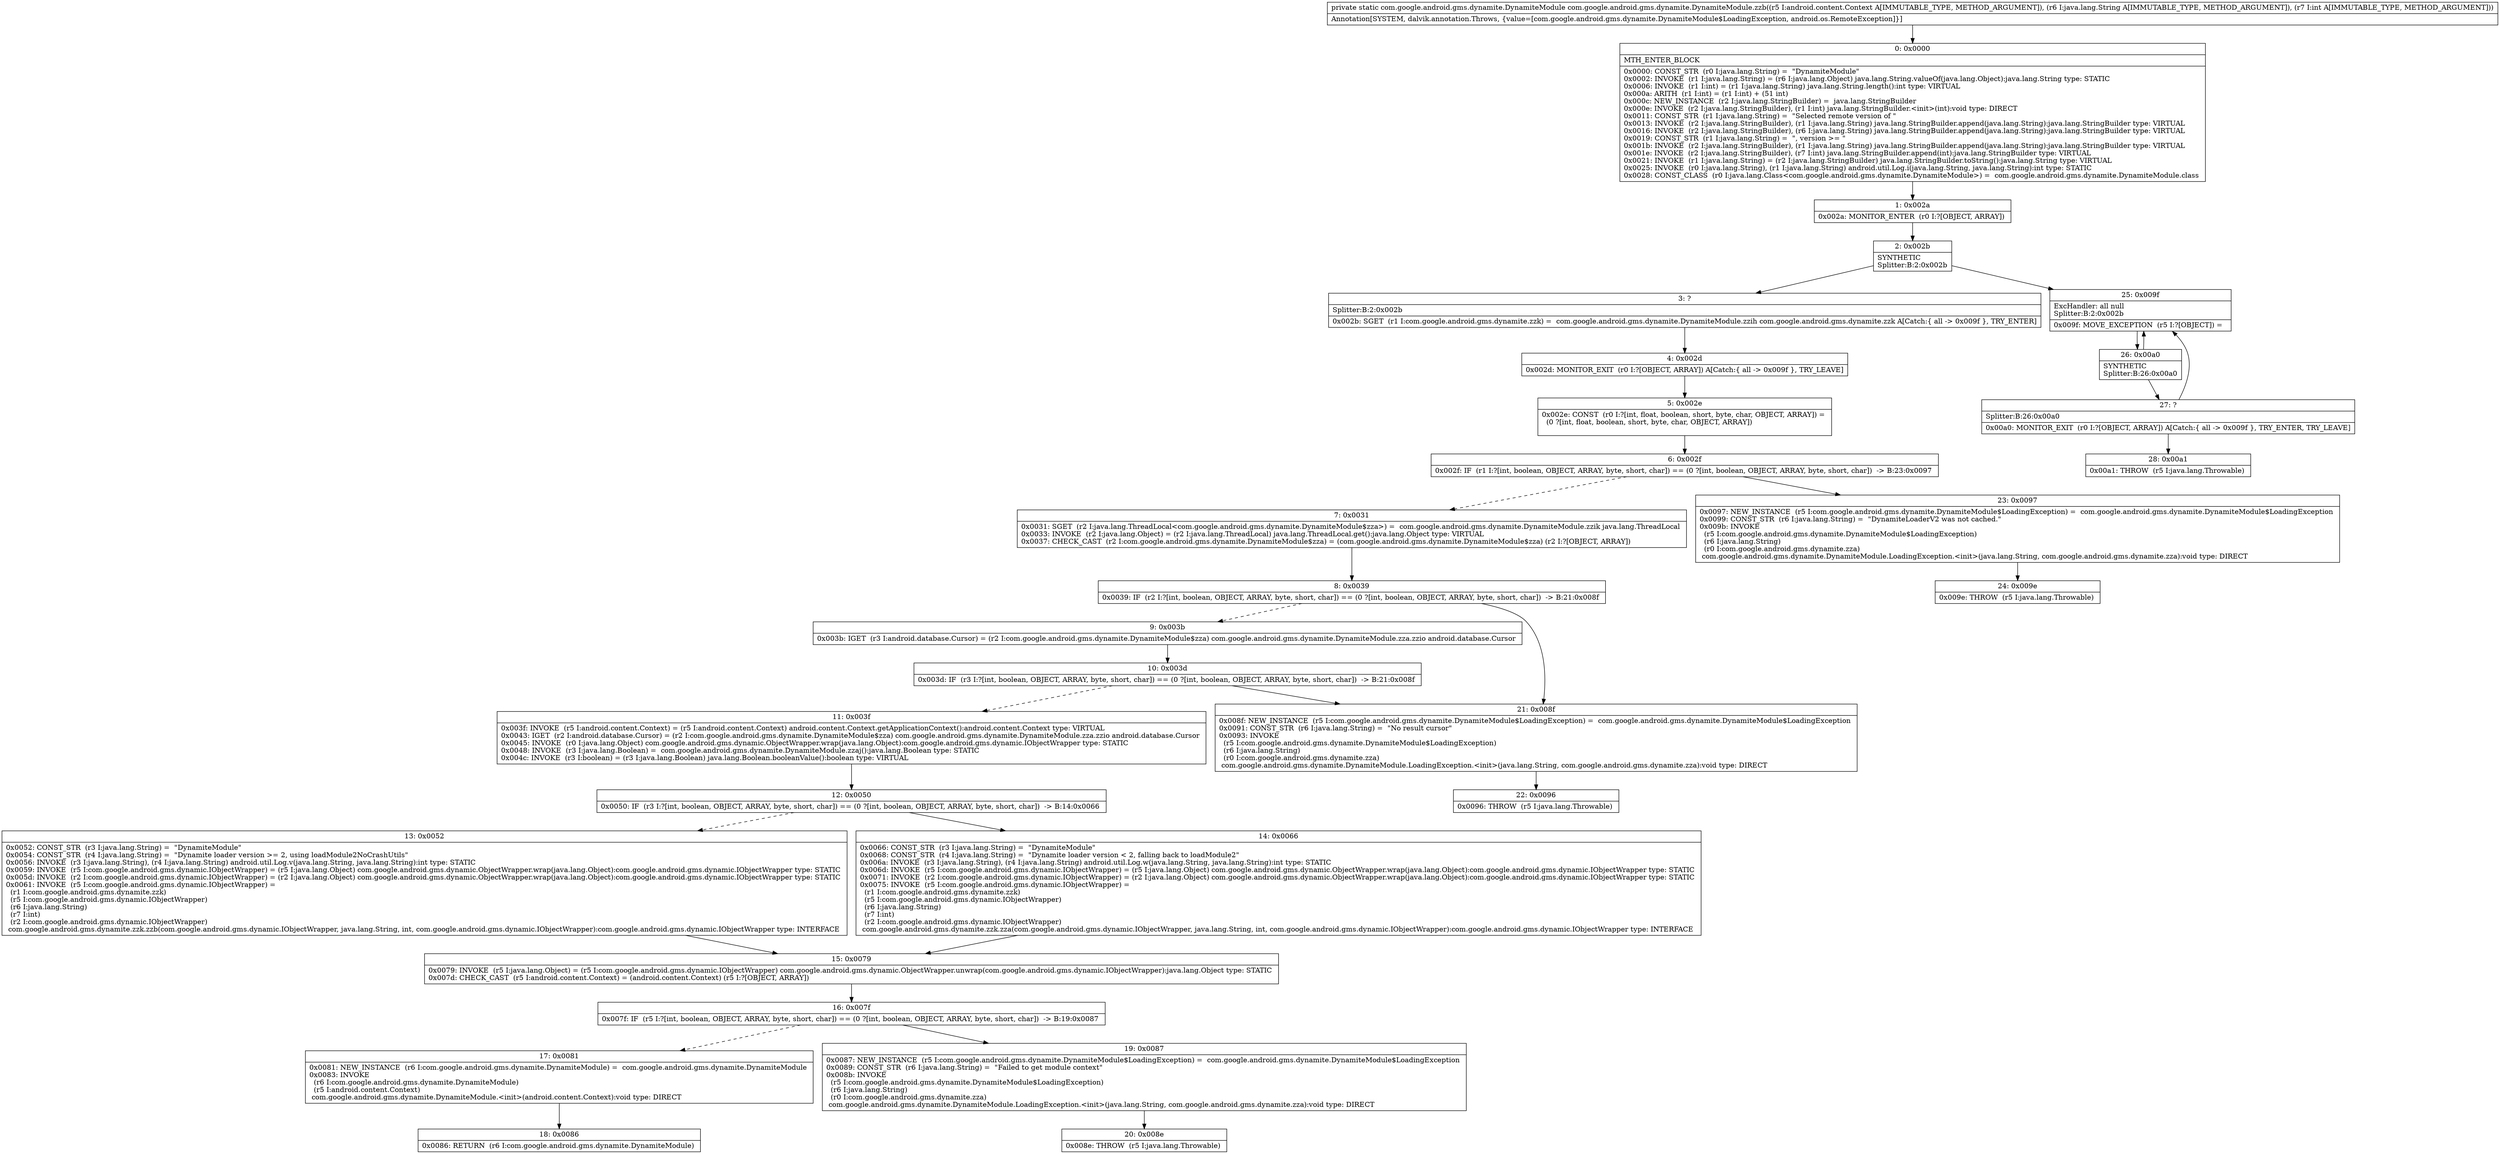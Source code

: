 digraph "CFG forcom.google.android.gms.dynamite.DynamiteModule.zzb(Landroid\/content\/Context;Ljava\/lang\/String;I)Lcom\/google\/android\/gms\/dynamite\/DynamiteModule;" {
Node_0 [shape=record,label="{0\:\ 0x0000|MTH_ENTER_BLOCK\l|0x0000: CONST_STR  (r0 I:java.lang.String) =  \"DynamiteModule\" \l0x0002: INVOKE  (r1 I:java.lang.String) = (r6 I:java.lang.Object) java.lang.String.valueOf(java.lang.Object):java.lang.String type: STATIC \l0x0006: INVOKE  (r1 I:int) = (r1 I:java.lang.String) java.lang.String.length():int type: VIRTUAL \l0x000a: ARITH  (r1 I:int) = (r1 I:int) + (51 int) \l0x000c: NEW_INSTANCE  (r2 I:java.lang.StringBuilder) =  java.lang.StringBuilder \l0x000e: INVOKE  (r2 I:java.lang.StringBuilder), (r1 I:int) java.lang.StringBuilder.\<init\>(int):void type: DIRECT \l0x0011: CONST_STR  (r1 I:java.lang.String) =  \"Selected remote version of \" \l0x0013: INVOKE  (r2 I:java.lang.StringBuilder), (r1 I:java.lang.String) java.lang.StringBuilder.append(java.lang.String):java.lang.StringBuilder type: VIRTUAL \l0x0016: INVOKE  (r2 I:java.lang.StringBuilder), (r6 I:java.lang.String) java.lang.StringBuilder.append(java.lang.String):java.lang.StringBuilder type: VIRTUAL \l0x0019: CONST_STR  (r1 I:java.lang.String) =  \", version \>= \" \l0x001b: INVOKE  (r2 I:java.lang.StringBuilder), (r1 I:java.lang.String) java.lang.StringBuilder.append(java.lang.String):java.lang.StringBuilder type: VIRTUAL \l0x001e: INVOKE  (r2 I:java.lang.StringBuilder), (r7 I:int) java.lang.StringBuilder.append(int):java.lang.StringBuilder type: VIRTUAL \l0x0021: INVOKE  (r1 I:java.lang.String) = (r2 I:java.lang.StringBuilder) java.lang.StringBuilder.toString():java.lang.String type: VIRTUAL \l0x0025: INVOKE  (r0 I:java.lang.String), (r1 I:java.lang.String) android.util.Log.i(java.lang.String, java.lang.String):int type: STATIC \l0x0028: CONST_CLASS  (r0 I:java.lang.Class\<com.google.android.gms.dynamite.DynamiteModule\>) =  com.google.android.gms.dynamite.DynamiteModule.class \l}"];
Node_1 [shape=record,label="{1\:\ 0x002a|0x002a: MONITOR_ENTER  (r0 I:?[OBJECT, ARRAY]) \l}"];
Node_2 [shape=record,label="{2\:\ 0x002b|SYNTHETIC\lSplitter:B:2:0x002b\l}"];
Node_3 [shape=record,label="{3\:\ ?|Splitter:B:2:0x002b\l|0x002b: SGET  (r1 I:com.google.android.gms.dynamite.zzk) =  com.google.android.gms.dynamite.DynamiteModule.zzih com.google.android.gms.dynamite.zzk A[Catch:\{ all \-\> 0x009f \}, TRY_ENTER]\l}"];
Node_4 [shape=record,label="{4\:\ 0x002d|0x002d: MONITOR_EXIT  (r0 I:?[OBJECT, ARRAY]) A[Catch:\{ all \-\> 0x009f \}, TRY_LEAVE]\l}"];
Node_5 [shape=record,label="{5\:\ 0x002e|0x002e: CONST  (r0 I:?[int, float, boolean, short, byte, char, OBJECT, ARRAY]) = \l  (0 ?[int, float, boolean, short, byte, char, OBJECT, ARRAY])\l \l}"];
Node_6 [shape=record,label="{6\:\ 0x002f|0x002f: IF  (r1 I:?[int, boolean, OBJECT, ARRAY, byte, short, char]) == (0 ?[int, boolean, OBJECT, ARRAY, byte, short, char])  \-\> B:23:0x0097 \l}"];
Node_7 [shape=record,label="{7\:\ 0x0031|0x0031: SGET  (r2 I:java.lang.ThreadLocal\<com.google.android.gms.dynamite.DynamiteModule$zza\>) =  com.google.android.gms.dynamite.DynamiteModule.zzik java.lang.ThreadLocal \l0x0033: INVOKE  (r2 I:java.lang.Object) = (r2 I:java.lang.ThreadLocal) java.lang.ThreadLocal.get():java.lang.Object type: VIRTUAL \l0x0037: CHECK_CAST  (r2 I:com.google.android.gms.dynamite.DynamiteModule$zza) = (com.google.android.gms.dynamite.DynamiteModule$zza) (r2 I:?[OBJECT, ARRAY]) \l}"];
Node_8 [shape=record,label="{8\:\ 0x0039|0x0039: IF  (r2 I:?[int, boolean, OBJECT, ARRAY, byte, short, char]) == (0 ?[int, boolean, OBJECT, ARRAY, byte, short, char])  \-\> B:21:0x008f \l}"];
Node_9 [shape=record,label="{9\:\ 0x003b|0x003b: IGET  (r3 I:android.database.Cursor) = (r2 I:com.google.android.gms.dynamite.DynamiteModule$zza) com.google.android.gms.dynamite.DynamiteModule.zza.zzio android.database.Cursor \l}"];
Node_10 [shape=record,label="{10\:\ 0x003d|0x003d: IF  (r3 I:?[int, boolean, OBJECT, ARRAY, byte, short, char]) == (0 ?[int, boolean, OBJECT, ARRAY, byte, short, char])  \-\> B:21:0x008f \l}"];
Node_11 [shape=record,label="{11\:\ 0x003f|0x003f: INVOKE  (r5 I:android.content.Context) = (r5 I:android.content.Context) android.content.Context.getApplicationContext():android.content.Context type: VIRTUAL \l0x0043: IGET  (r2 I:android.database.Cursor) = (r2 I:com.google.android.gms.dynamite.DynamiteModule$zza) com.google.android.gms.dynamite.DynamiteModule.zza.zzio android.database.Cursor \l0x0045: INVOKE  (r0 I:java.lang.Object) com.google.android.gms.dynamic.ObjectWrapper.wrap(java.lang.Object):com.google.android.gms.dynamic.IObjectWrapper type: STATIC \l0x0048: INVOKE  (r3 I:java.lang.Boolean) =  com.google.android.gms.dynamite.DynamiteModule.zzaj():java.lang.Boolean type: STATIC \l0x004c: INVOKE  (r3 I:boolean) = (r3 I:java.lang.Boolean) java.lang.Boolean.booleanValue():boolean type: VIRTUAL \l}"];
Node_12 [shape=record,label="{12\:\ 0x0050|0x0050: IF  (r3 I:?[int, boolean, OBJECT, ARRAY, byte, short, char]) == (0 ?[int, boolean, OBJECT, ARRAY, byte, short, char])  \-\> B:14:0x0066 \l}"];
Node_13 [shape=record,label="{13\:\ 0x0052|0x0052: CONST_STR  (r3 I:java.lang.String) =  \"DynamiteModule\" \l0x0054: CONST_STR  (r4 I:java.lang.String) =  \"Dynamite loader version \>= 2, using loadModule2NoCrashUtils\" \l0x0056: INVOKE  (r3 I:java.lang.String), (r4 I:java.lang.String) android.util.Log.v(java.lang.String, java.lang.String):int type: STATIC \l0x0059: INVOKE  (r5 I:com.google.android.gms.dynamic.IObjectWrapper) = (r5 I:java.lang.Object) com.google.android.gms.dynamic.ObjectWrapper.wrap(java.lang.Object):com.google.android.gms.dynamic.IObjectWrapper type: STATIC \l0x005d: INVOKE  (r2 I:com.google.android.gms.dynamic.IObjectWrapper) = (r2 I:java.lang.Object) com.google.android.gms.dynamic.ObjectWrapper.wrap(java.lang.Object):com.google.android.gms.dynamic.IObjectWrapper type: STATIC \l0x0061: INVOKE  (r5 I:com.google.android.gms.dynamic.IObjectWrapper) = \l  (r1 I:com.google.android.gms.dynamite.zzk)\l  (r5 I:com.google.android.gms.dynamic.IObjectWrapper)\l  (r6 I:java.lang.String)\l  (r7 I:int)\l  (r2 I:com.google.android.gms.dynamic.IObjectWrapper)\l com.google.android.gms.dynamite.zzk.zzb(com.google.android.gms.dynamic.IObjectWrapper, java.lang.String, int, com.google.android.gms.dynamic.IObjectWrapper):com.google.android.gms.dynamic.IObjectWrapper type: INTERFACE \l}"];
Node_14 [shape=record,label="{14\:\ 0x0066|0x0066: CONST_STR  (r3 I:java.lang.String) =  \"DynamiteModule\" \l0x0068: CONST_STR  (r4 I:java.lang.String) =  \"Dynamite loader version \< 2, falling back to loadModule2\" \l0x006a: INVOKE  (r3 I:java.lang.String), (r4 I:java.lang.String) android.util.Log.w(java.lang.String, java.lang.String):int type: STATIC \l0x006d: INVOKE  (r5 I:com.google.android.gms.dynamic.IObjectWrapper) = (r5 I:java.lang.Object) com.google.android.gms.dynamic.ObjectWrapper.wrap(java.lang.Object):com.google.android.gms.dynamic.IObjectWrapper type: STATIC \l0x0071: INVOKE  (r2 I:com.google.android.gms.dynamic.IObjectWrapper) = (r2 I:java.lang.Object) com.google.android.gms.dynamic.ObjectWrapper.wrap(java.lang.Object):com.google.android.gms.dynamic.IObjectWrapper type: STATIC \l0x0075: INVOKE  (r5 I:com.google.android.gms.dynamic.IObjectWrapper) = \l  (r1 I:com.google.android.gms.dynamite.zzk)\l  (r5 I:com.google.android.gms.dynamic.IObjectWrapper)\l  (r6 I:java.lang.String)\l  (r7 I:int)\l  (r2 I:com.google.android.gms.dynamic.IObjectWrapper)\l com.google.android.gms.dynamite.zzk.zza(com.google.android.gms.dynamic.IObjectWrapper, java.lang.String, int, com.google.android.gms.dynamic.IObjectWrapper):com.google.android.gms.dynamic.IObjectWrapper type: INTERFACE \l}"];
Node_15 [shape=record,label="{15\:\ 0x0079|0x0079: INVOKE  (r5 I:java.lang.Object) = (r5 I:com.google.android.gms.dynamic.IObjectWrapper) com.google.android.gms.dynamic.ObjectWrapper.unwrap(com.google.android.gms.dynamic.IObjectWrapper):java.lang.Object type: STATIC \l0x007d: CHECK_CAST  (r5 I:android.content.Context) = (android.content.Context) (r5 I:?[OBJECT, ARRAY]) \l}"];
Node_16 [shape=record,label="{16\:\ 0x007f|0x007f: IF  (r5 I:?[int, boolean, OBJECT, ARRAY, byte, short, char]) == (0 ?[int, boolean, OBJECT, ARRAY, byte, short, char])  \-\> B:19:0x0087 \l}"];
Node_17 [shape=record,label="{17\:\ 0x0081|0x0081: NEW_INSTANCE  (r6 I:com.google.android.gms.dynamite.DynamiteModule) =  com.google.android.gms.dynamite.DynamiteModule \l0x0083: INVOKE  \l  (r6 I:com.google.android.gms.dynamite.DynamiteModule)\l  (r5 I:android.content.Context)\l com.google.android.gms.dynamite.DynamiteModule.\<init\>(android.content.Context):void type: DIRECT \l}"];
Node_18 [shape=record,label="{18\:\ 0x0086|0x0086: RETURN  (r6 I:com.google.android.gms.dynamite.DynamiteModule) \l}"];
Node_19 [shape=record,label="{19\:\ 0x0087|0x0087: NEW_INSTANCE  (r5 I:com.google.android.gms.dynamite.DynamiteModule$LoadingException) =  com.google.android.gms.dynamite.DynamiteModule$LoadingException \l0x0089: CONST_STR  (r6 I:java.lang.String) =  \"Failed to get module context\" \l0x008b: INVOKE  \l  (r5 I:com.google.android.gms.dynamite.DynamiteModule$LoadingException)\l  (r6 I:java.lang.String)\l  (r0 I:com.google.android.gms.dynamite.zza)\l com.google.android.gms.dynamite.DynamiteModule.LoadingException.\<init\>(java.lang.String, com.google.android.gms.dynamite.zza):void type: DIRECT \l}"];
Node_20 [shape=record,label="{20\:\ 0x008e|0x008e: THROW  (r5 I:java.lang.Throwable) \l}"];
Node_21 [shape=record,label="{21\:\ 0x008f|0x008f: NEW_INSTANCE  (r5 I:com.google.android.gms.dynamite.DynamiteModule$LoadingException) =  com.google.android.gms.dynamite.DynamiteModule$LoadingException \l0x0091: CONST_STR  (r6 I:java.lang.String) =  \"No result cursor\" \l0x0093: INVOKE  \l  (r5 I:com.google.android.gms.dynamite.DynamiteModule$LoadingException)\l  (r6 I:java.lang.String)\l  (r0 I:com.google.android.gms.dynamite.zza)\l com.google.android.gms.dynamite.DynamiteModule.LoadingException.\<init\>(java.lang.String, com.google.android.gms.dynamite.zza):void type: DIRECT \l}"];
Node_22 [shape=record,label="{22\:\ 0x0096|0x0096: THROW  (r5 I:java.lang.Throwable) \l}"];
Node_23 [shape=record,label="{23\:\ 0x0097|0x0097: NEW_INSTANCE  (r5 I:com.google.android.gms.dynamite.DynamiteModule$LoadingException) =  com.google.android.gms.dynamite.DynamiteModule$LoadingException \l0x0099: CONST_STR  (r6 I:java.lang.String) =  \"DynamiteLoaderV2 was not cached.\" \l0x009b: INVOKE  \l  (r5 I:com.google.android.gms.dynamite.DynamiteModule$LoadingException)\l  (r6 I:java.lang.String)\l  (r0 I:com.google.android.gms.dynamite.zza)\l com.google.android.gms.dynamite.DynamiteModule.LoadingException.\<init\>(java.lang.String, com.google.android.gms.dynamite.zza):void type: DIRECT \l}"];
Node_24 [shape=record,label="{24\:\ 0x009e|0x009e: THROW  (r5 I:java.lang.Throwable) \l}"];
Node_25 [shape=record,label="{25\:\ 0x009f|ExcHandler: all null\lSplitter:B:2:0x002b\l|0x009f: MOVE_EXCEPTION  (r5 I:?[OBJECT]) =  \l}"];
Node_26 [shape=record,label="{26\:\ 0x00a0|SYNTHETIC\lSplitter:B:26:0x00a0\l}"];
Node_27 [shape=record,label="{27\:\ ?|Splitter:B:26:0x00a0\l|0x00a0: MONITOR_EXIT  (r0 I:?[OBJECT, ARRAY]) A[Catch:\{ all \-\> 0x009f \}, TRY_ENTER, TRY_LEAVE]\l}"];
Node_28 [shape=record,label="{28\:\ 0x00a1|0x00a1: THROW  (r5 I:java.lang.Throwable) \l}"];
MethodNode[shape=record,label="{private static com.google.android.gms.dynamite.DynamiteModule com.google.android.gms.dynamite.DynamiteModule.zzb((r5 I:android.content.Context A[IMMUTABLE_TYPE, METHOD_ARGUMENT]), (r6 I:java.lang.String A[IMMUTABLE_TYPE, METHOD_ARGUMENT]), (r7 I:int A[IMMUTABLE_TYPE, METHOD_ARGUMENT]))  | Annotation[SYSTEM, dalvik.annotation.Throws, \{value=[com.google.android.gms.dynamite.DynamiteModule$LoadingException, android.os.RemoteException]\}]\l}"];
MethodNode -> Node_0;
Node_0 -> Node_1;
Node_1 -> Node_2;
Node_2 -> Node_3;
Node_2 -> Node_25;
Node_3 -> Node_4;
Node_4 -> Node_5;
Node_5 -> Node_6;
Node_6 -> Node_7[style=dashed];
Node_6 -> Node_23;
Node_7 -> Node_8;
Node_8 -> Node_9[style=dashed];
Node_8 -> Node_21;
Node_9 -> Node_10;
Node_10 -> Node_11[style=dashed];
Node_10 -> Node_21;
Node_11 -> Node_12;
Node_12 -> Node_13[style=dashed];
Node_12 -> Node_14;
Node_13 -> Node_15;
Node_14 -> Node_15;
Node_15 -> Node_16;
Node_16 -> Node_17[style=dashed];
Node_16 -> Node_19;
Node_17 -> Node_18;
Node_19 -> Node_20;
Node_21 -> Node_22;
Node_23 -> Node_24;
Node_25 -> Node_26;
Node_26 -> Node_27;
Node_26 -> Node_25;
Node_27 -> Node_28;
Node_27 -> Node_25;
}

